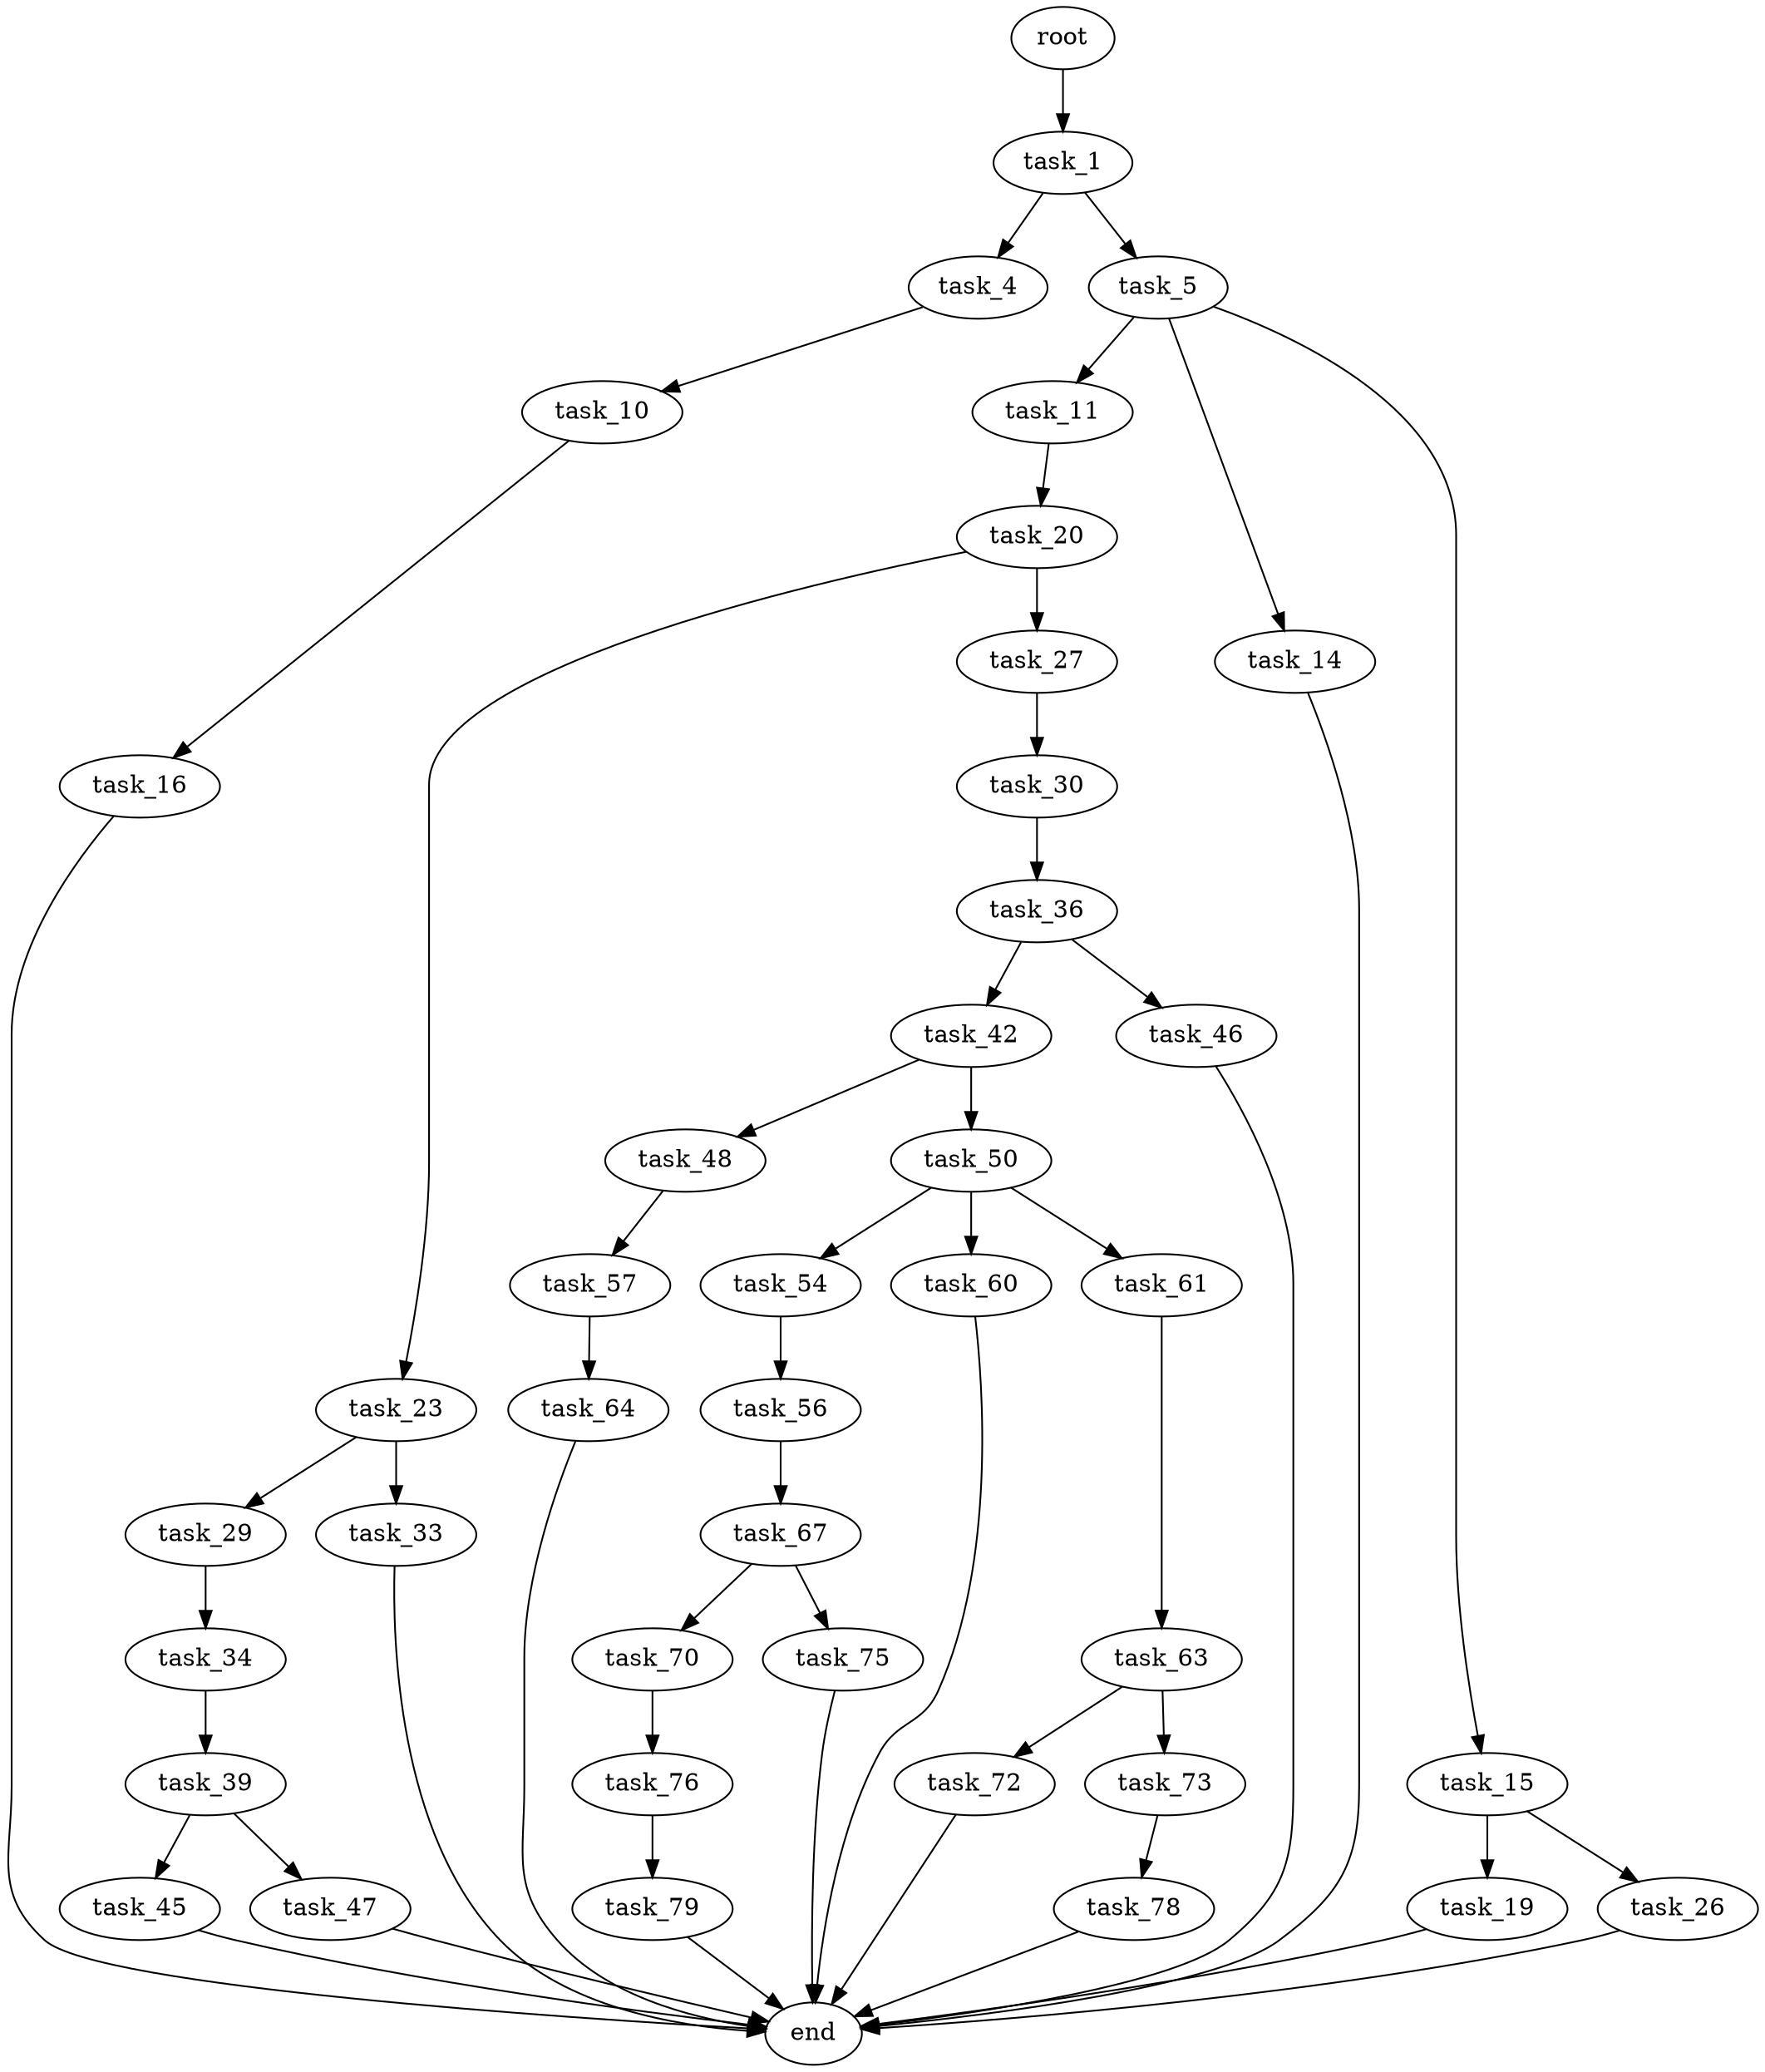 digraph G {
  root [size="0.000000"];
  task_1 [size="463944421772.000000"];
  task_4 [size="986120314.000000"];
  task_5 [size="624382383753.000000"];
  task_10 [size="181859259984.000000"];
  task_11 [size="4360464268.000000"];
  task_14 [size="3743247125.000000"];
  task_15 [size="3008197634.000000"];
  task_16 [size="417103103042.000000"];
  task_20 [size="8218700460.000000"];
  end [size="0.000000"];
  task_19 [size="456054599824.000000"];
  task_26 [size="17896303616.000000"];
  task_23 [size="87266232161.000000"];
  task_27 [size="29731169084.000000"];
  task_29 [size="1113411561584.000000"];
  task_33 [size="231928233984.000000"];
  task_30 [size="90686801778.000000"];
  task_34 [size="37829546664.000000"];
  task_36 [size="28991029248.000000"];
  task_39 [size="28991029248.000000"];
  task_42 [size="68147683025.000000"];
  task_46 [size="21297618078.000000"];
  task_45 [size="134217728000.000000"];
  task_47 [size="3732869909.000000"];
  task_48 [size="950858504316.000000"];
  task_50 [size="231928233984.000000"];
  task_57 [size="36049393098.000000"];
  task_54 [size="21819131914.000000"];
  task_60 [size="3668861136.000000"];
  task_61 [size="134217728000.000000"];
  task_56 [size="675046233567.000000"];
  task_67 [size="231928233984.000000"];
  task_64 [size="210244360020.000000"];
  task_63 [size="68719476736.000000"];
  task_72 [size="584187175800.000000"];
  task_73 [size="451105387047.000000"];
  task_70 [size="68719476736.000000"];
  task_75 [size="6687758158.000000"];
  task_76 [size="134217728000.000000"];
  task_78 [size="1471349174.000000"];
  task_79 [size="134217728000.000000"];

  root -> task_1 [size="1.000000"];
  task_1 -> task_4 [size="536870912.000000"];
  task_1 -> task_5 [size="536870912.000000"];
  task_4 -> task_10 [size="33554432.000000"];
  task_5 -> task_11 [size="838860800.000000"];
  task_5 -> task_14 [size="838860800.000000"];
  task_5 -> task_15 [size="838860800.000000"];
  task_10 -> task_16 [size="134217728.000000"];
  task_11 -> task_20 [size="301989888.000000"];
  task_14 -> end [size="1.000000"];
  task_15 -> task_19 [size="134217728.000000"];
  task_15 -> task_26 [size="134217728.000000"];
  task_16 -> end [size="1.000000"];
  task_20 -> task_23 [size="679477248.000000"];
  task_20 -> task_27 [size="679477248.000000"];
  task_19 -> end [size="1.000000"];
  task_26 -> end [size="1.000000"];
  task_23 -> task_29 [size="209715200.000000"];
  task_23 -> task_33 [size="209715200.000000"];
  task_27 -> task_30 [size="75497472.000000"];
  task_29 -> task_34 [size="679477248.000000"];
  task_33 -> end [size="1.000000"];
  task_30 -> task_36 [size="75497472.000000"];
  task_34 -> task_39 [size="33554432.000000"];
  task_36 -> task_42 [size="75497472.000000"];
  task_36 -> task_46 [size="75497472.000000"];
  task_39 -> task_45 [size="75497472.000000"];
  task_39 -> task_47 [size="75497472.000000"];
  task_42 -> task_48 [size="75497472.000000"];
  task_42 -> task_50 [size="75497472.000000"];
  task_46 -> end [size="1.000000"];
  task_45 -> end [size="1.000000"];
  task_47 -> end [size="1.000000"];
  task_48 -> task_57 [size="838860800.000000"];
  task_50 -> task_54 [size="301989888.000000"];
  task_50 -> task_60 [size="301989888.000000"];
  task_50 -> task_61 [size="301989888.000000"];
  task_57 -> task_64 [size="679477248.000000"];
  task_54 -> task_56 [size="679477248.000000"];
  task_60 -> end [size="1.000000"];
  task_61 -> task_63 [size="209715200.000000"];
  task_56 -> task_67 [size="679477248.000000"];
  task_67 -> task_70 [size="301989888.000000"];
  task_67 -> task_75 [size="301989888.000000"];
  task_64 -> end [size="1.000000"];
  task_63 -> task_72 [size="134217728.000000"];
  task_63 -> task_73 [size="134217728.000000"];
  task_72 -> end [size="1.000000"];
  task_73 -> task_78 [size="411041792.000000"];
  task_70 -> task_76 [size="134217728.000000"];
  task_75 -> end [size="1.000000"];
  task_76 -> task_79 [size="209715200.000000"];
  task_78 -> end [size="1.000000"];
  task_79 -> end [size="1.000000"];
}
